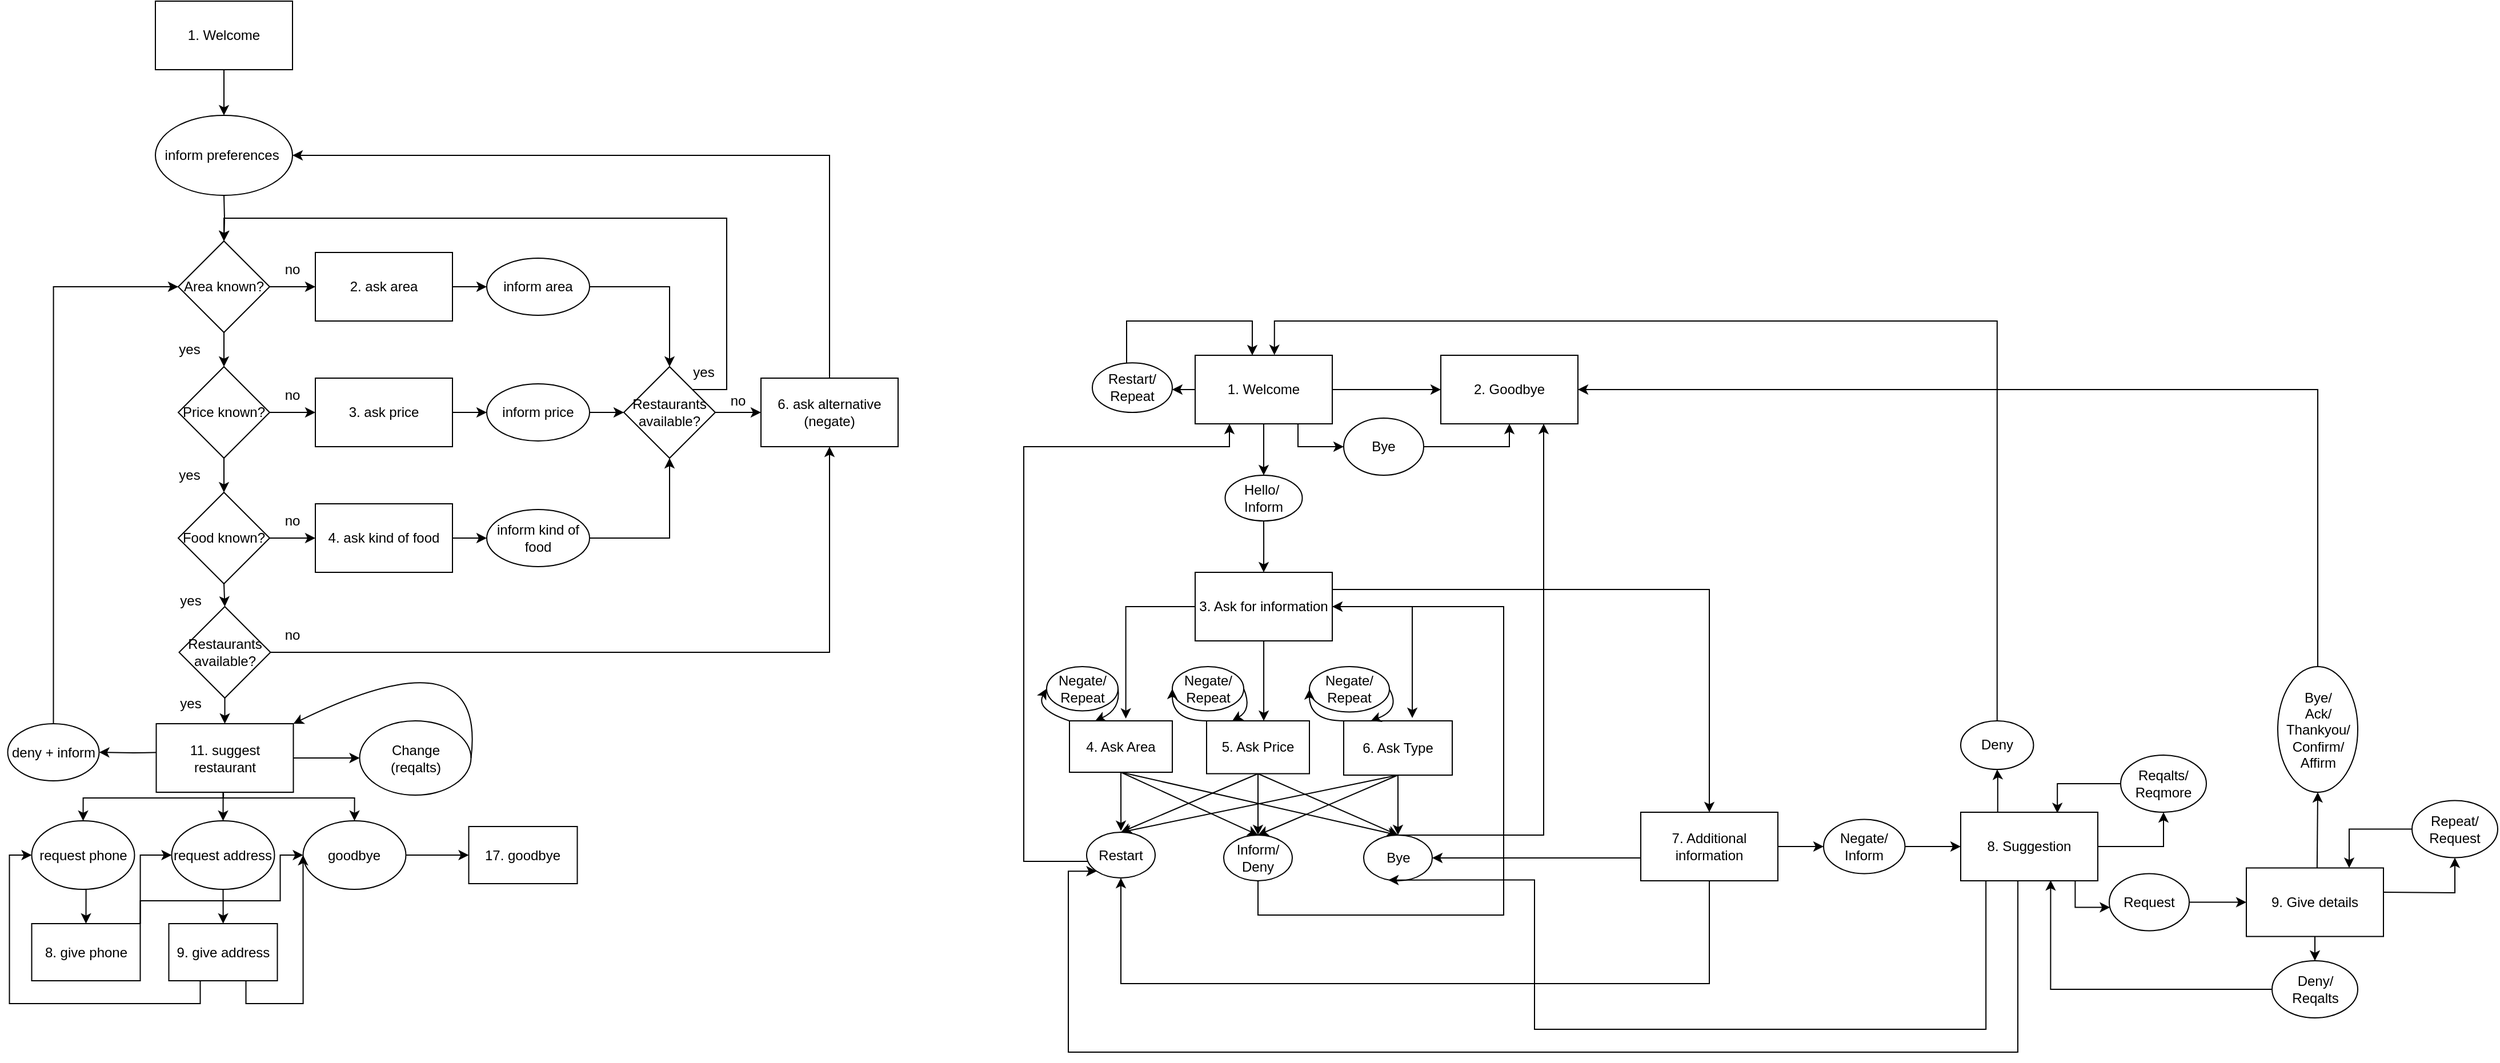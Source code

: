 <mxfile version="22.0.2" type="github">
  <diagram name="Seite-1" id="Z--VdE2tIObyakfptAN0">
    <mxGraphModel dx="1434" dy="790" grid="1" gridSize="10" guides="1" tooltips="1" connect="1" arrows="1" fold="1" page="1" pageScale="1" pageWidth="850" pageHeight="1100" math="0" shadow="0">
      <root>
        <mxCell id="0" />
        <mxCell id="1" parent="0" />
        <mxCell id="nFKd9XZwk59usLzo8zVO-6" style="edgeStyle=orthogonalEdgeStyle;rounded=0;orthogonalLoop=1;jettySize=auto;html=1;exitX=0.5;exitY=1;exitDx=0;exitDy=0;entryX=0.5;entryY=0;entryDx=0;entryDy=0;" parent="1" source="nFKd9XZwk59usLzo8zVO-4" target="nFKd9XZwk59usLzo8zVO-13" edge="1">
          <mxGeometry relative="1" as="geometry">
            <mxPoint x="210" y="180" as="targetPoint" />
          </mxGeometry>
        </mxCell>
        <mxCell id="nFKd9XZwk59usLzo8zVO-4" value="1. Welcome" style="rounded=0;whiteSpace=wrap;html=1;" parent="1" vertex="1">
          <mxGeometry x="150" y="70" width="120" height="60" as="geometry" />
        </mxCell>
        <mxCell id="nFKd9XZwk59usLzo8zVO-11" style="edgeStyle=orthogonalEdgeStyle;rounded=0;orthogonalLoop=1;jettySize=auto;html=1;exitX=0.5;exitY=1;exitDx=0;exitDy=0;entryX=0.5;entryY=0;entryDx=0;entryDy=0;" parent="1" target="nFKd9XZwk59usLzo8zVO-12" edge="1">
          <mxGeometry relative="1" as="geometry">
            <mxPoint x="210" y="240" as="sourcePoint" />
            <mxPoint x="210" y="280" as="targetPoint" />
          </mxGeometry>
        </mxCell>
        <mxCell id="nFKd9XZwk59usLzo8zVO-16" style="edgeStyle=orthogonalEdgeStyle;rounded=0;orthogonalLoop=1;jettySize=auto;html=1;exitX=0.5;exitY=1;exitDx=0;exitDy=0;entryX=0.5;entryY=0;entryDx=0;entryDy=0;" parent="1" source="nFKd9XZwk59usLzo8zVO-12" target="nFKd9XZwk59usLzo8zVO-15" edge="1">
          <mxGeometry relative="1" as="geometry" />
        </mxCell>
        <mxCell id="nFKd9XZwk59usLzo8zVO-18" style="edgeStyle=orthogonalEdgeStyle;rounded=0;orthogonalLoop=1;jettySize=auto;html=1;exitX=1;exitY=0.5;exitDx=0;exitDy=0;" parent="1" source="nFKd9XZwk59usLzo8zVO-12" target="nFKd9XZwk59usLzo8zVO-14" edge="1">
          <mxGeometry relative="1" as="geometry" />
        </mxCell>
        <mxCell id="nFKd9XZwk59usLzo8zVO-12" value="Area known?" style="rhombus;whiteSpace=wrap;html=1;" parent="1" vertex="1">
          <mxGeometry x="170" y="280" width="80" height="80" as="geometry" />
        </mxCell>
        <mxCell id="nFKd9XZwk59usLzo8zVO-13" value="inform preferences&amp;nbsp;" style="ellipse;whiteSpace=wrap;html=1;" parent="1" vertex="1">
          <mxGeometry x="150" y="170" width="120" height="70" as="geometry" />
        </mxCell>
        <mxCell id="nFKd9XZwk59usLzo8zVO-37" style="edgeStyle=orthogonalEdgeStyle;rounded=0;orthogonalLoop=1;jettySize=auto;html=1;exitX=1;exitY=0.5;exitDx=0;exitDy=0;entryX=0;entryY=0.5;entryDx=0;entryDy=0;" parent="1" source="nFKd9XZwk59usLzo8zVO-14" target="nFKd9XZwk59usLzo8zVO-30" edge="1">
          <mxGeometry relative="1" as="geometry" />
        </mxCell>
        <mxCell id="nFKd9XZwk59usLzo8zVO-14" value="2. ask area" style="rounded=0;whiteSpace=wrap;html=1;" parent="1" vertex="1">
          <mxGeometry x="290" y="290" width="120" height="60" as="geometry" />
        </mxCell>
        <mxCell id="nFKd9XZwk59usLzo8zVO-21" style="edgeStyle=orthogonalEdgeStyle;rounded=0;orthogonalLoop=1;jettySize=auto;html=1;exitX=0.5;exitY=1;exitDx=0;exitDy=0;entryX=0.5;entryY=0;entryDx=0;entryDy=0;" parent="1" source="nFKd9XZwk59usLzo8zVO-15" target="nFKd9XZwk59usLzo8zVO-20" edge="1">
          <mxGeometry relative="1" as="geometry" />
        </mxCell>
        <mxCell id="nFKd9XZwk59usLzo8zVO-27" style="edgeStyle=orthogonalEdgeStyle;rounded=0;orthogonalLoop=1;jettySize=auto;html=1;exitX=1;exitY=0.5;exitDx=0;exitDy=0;entryX=0;entryY=0.5;entryDx=0;entryDy=0;" parent="1" source="nFKd9XZwk59usLzo8zVO-15" target="nFKd9XZwk59usLzo8zVO-23" edge="1">
          <mxGeometry relative="1" as="geometry" />
        </mxCell>
        <mxCell id="nFKd9XZwk59usLzo8zVO-15" value="Price known?" style="rhombus;whiteSpace=wrap;html=1;" parent="1" vertex="1">
          <mxGeometry x="170" y="390" width="80" height="80" as="geometry" />
        </mxCell>
        <mxCell id="nFKd9XZwk59usLzo8zVO-17" value="yes" style="text;html=1;strokeColor=none;fillColor=none;align=center;verticalAlign=middle;whiteSpace=wrap;rounded=0;" parent="1" vertex="1">
          <mxGeometry x="150" y="360" width="60" height="30" as="geometry" />
        </mxCell>
        <mxCell id="nFKd9XZwk59usLzo8zVO-19" value="no" style="text;html=1;strokeColor=none;fillColor=none;align=center;verticalAlign=middle;whiteSpace=wrap;rounded=0;" parent="1" vertex="1">
          <mxGeometry x="240" y="290" width="60" height="30" as="geometry" />
        </mxCell>
        <mxCell id="nFKd9XZwk59usLzo8zVO-28" style="edgeStyle=orthogonalEdgeStyle;rounded=0;orthogonalLoop=1;jettySize=auto;html=1;exitX=1;exitY=0.5;exitDx=0;exitDy=0;entryX=0;entryY=0.5;entryDx=0;entryDy=0;" parent="1" source="nFKd9XZwk59usLzo8zVO-20" target="nFKd9XZwk59usLzo8zVO-25" edge="1">
          <mxGeometry relative="1" as="geometry" />
        </mxCell>
        <mxCell id="bP_TAvZEBF7LXmz3NIP_-32" style="edgeStyle=orthogonalEdgeStyle;rounded=0;orthogonalLoop=1;jettySize=auto;html=1;exitX=0.5;exitY=1;exitDx=0;exitDy=0;entryX=0.5;entryY=0;entryDx=0;entryDy=0;" parent="1" source="nFKd9XZwk59usLzo8zVO-20" target="bP_TAvZEBF7LXmz3NIP_-31" edge="1">
          <mxGeometry relative="1" as="geometry" />
        </mxCell>
        <mxCell id="nFKd9XZwk59usLzo8zVO-20" value="Food known?" style="rhombus;whiteSpace=wrap;html=1;" parent="1" vertex="1">
          <mxGeometry x="170" y="500" width="80" height="80" as="geometry" />
        </mxCell>
        <mxCell id="nFKd9XZwk59usLzo8zVO-22" value="yes" style="text;html=1;strokeColor=none;fillColor=none;align=center;verticalAlign=middle;whiteSpace=wrap;rounded=0;" parent="1" vertex="1">
          <mxGeometry x="150" y="470" width="60" height="30" as="geometry" />
        </mxCell>
        <mxCell id="nFKd9XZwk59usLzo8zVO-38" style="edgeStyle=orthogonalEdgeStyle;rounded=0;orthogonalLoop=1;jettySize=auto;html=1;exitX=1;exitY=0.5;exitDx=0;exitDy=0;entryX=0;entryY=0.5;entryDx=0;entryDy=0;" parent="1" source="nFKd9XZwk59usLzo8zVO-23" target="nFKd9XZwk59usLzo8zVO-35" edge="1">
          <mxGeometry relative="1" as="geometry" />
        </mxCell>
        <mxCell id="nFKd9XZwk59usLzo8zVO-23" value="3. ask price" style="rounded=0;whiteSpace=wrap;html=1;" parent="1" vertex="1">
          <mxGeometry x="290" y="400" width="120" height="60" as="geometry" />
        </mxCell>
        <mxCell id="nFKd9XZwk59usLzo8zVO-24" value="no" style="text;html=1;strokeColor=none;fillColor=none;align=center;verticalAlign=middle;whiteSpace=wrap;rounded=0;" parent="1" vertex="1">
          <mxGeometry x="240" y="400" width="60" height="30" as="geometry" />
        </mxCell>
        <mxCell id="nFKd9XZwk59usLzo8zVO-44" style="edgeStyle=orthogonalEdgeStyle;rounded=0;orthogonalLoop=1;jettySize=auto;html=1;exitX=1;exitY=0.5;exitDx=0;exitDy=0;entryX=0;entryY=0.5;entryDx=0;entryDy=0;" parent="1" source="nFKd9XZwk59usLzo8zVO-25" target="nFKd9XZwk59usLzo8zVO-41" edge="1">
          <mxGeometry relative="1" as="geometry" />
        </mxCell>
        <mxCell id="nFKd9XZwk59usLzo8zVO-25" value="4. ask kind of food" style="rounded=0;whiteSpace=wrap;html=1;" parent="1" vertex="1">
          <mxGeometry x="290" y="510" width="120" height="60" as="geometry" />
        </mxCell>
        <mxCell id="nFKd9XZwk59usLzo8zVO-26" value="no" style="text;html=1;strokeColor=none;fillColor=none;align=center;verticalAlign=middle;whiteSpace=wrap;rounded=0;" parent="1" vertex="1">
          <mxGeometry x="240" y="510" width="60" height="30" as="geometry" />
        </mxCell>
        <mxCell id="bP_TAvZEBF7LXmz3NIP_-22" style="edgeStyle=orthogonalEdgeStyle;rounded=0;orthogonalLoop=1;jettySize=auto;html=1;exitX=1;exitY=0.5;exitDx=0;exitDy=0;entryX=0.5;entryY=0;entryDx=0;entryDy=0;" parent="1" source="nFKd9XZwk59usLzo8zVO-30" target="nFKd9XZwk59usLzo8zVO-54" edge="1">
          <mxGeometry relative="1" as="geometry" />
        </mxCell>
        <mxCell id="nFKd9XZwk59usLzo8zVO-30" value="inform area" style="ellipse;whiteSpace=wrap;html=1;" parent="1" vertex="1">
          <mxGeometry x="440" y="295" width="90" height="50" as="geometry" />
        </mxCell>
        <mxCell id="bP_TAvZEBF7LXmz3NIP_-23" style="edgeStyle=orthogonalEdgeStyle;rounded=0;orthogonalLoop=1;jettySize=auto;html=1;exitX=1;exitY=0.5;exitDx=0;exitDy=0;entryX=0;entryY=0.5;entryDx=0;entryDy=0;" parent="1" source="nFKd9XZwk59usLzo8zVO-35" target="nFKd9XZwk59usLzo8zVO-54" edge="1">
          <mxGeometry relative="1" as="geometry" />
        </mxCell>
        <mxCell id="nFKd9XZwk59usLzo8zVO-35" value="inform price" style="ellipse;whiteSpace=wrap;html=1;" parent="1" vertex="1">
          <mxGeometry x="440" y="405" width="90" height="50" as="geometry" />
        </mxCell>
        <mxCell id="bP_TAvZEBF7LXmz3NIP_-24" style="edgeStyle=orthogonalEdgeStyle;rounded=0;orthogonalLoop=1;jettySize=auto;html=1;exitX=1;exitY=0.5;exitDx=0;exitDy=0;entryX=0.5;entryY=1;entryDx=0;entryDy=0;" parent="1" source="nFKd9XZwk59usLzo8zVO-41" target="nFKd9XZwk59usLzo8zVO-54" edge="1">
          <mxGeometry relative="1" as="geometry" />
        </mxCell>
        <mxCell id="nFKd9XZwk59usLzo8zVO-41" value="inform kind of food" style="ellipse;whiteSpace=wrap;html=1;" parent="1" vertex="1">
          <mxGeometry x="440" y="515" width="90" height="50" as="geometry" />
        </mxCell>
        <mxCell id="nFKd9XZwk59usLzo8zVO-48" style="edgeStyle=orthogonalEdgeStyle;rounded=0;orthogonalLoop=1;jettySize=auto;html=1;exitX=0;exitY=0.5;exitDx=0;exitDy=0;entryX=1;entryY=0.5;entryDx=0;entryDy=0;" parent="1" target="nFKd9XZwk59usLzo8zVO-47" edge="1">
          <mxGeometry relative="1" as="geometry">
            <mxPoint x="160.75" y="727.5" as="sourcePoint" />
          </mxGeometry>
        </mxCell>
        <mxCell id="nFKd9XZwk59usLzo8zVO-49" style="edgeStyle=orthogonalEdgeStyle;rounded=0;orthogonalLoop=1;jettySize=auto;html=1;exitX=0.5;exitY=0;exitDx=0;exitDy=0;entryX=0;entryY=0.5;entryDx=0;entryDy=0;" parent="1" source="nFKd9XZwk59usLzo8zVO-47" target="nFKd9XZwk59usLzo8zVO-12" edge="1">
          <mxGeometry relative="1" as="geometry" />
        </mxCell>
        <mxCell id="nFKd9XZwk59usLzo8zVO-47" value="deny + inform" style="ellipse;whiteSpace=wrap;html=1;" parent="1" vertex="1">
          <mxGeometry x="20.75" y="702.5" width="80" height="50" as="geometry" />
        </mxCell>
        <mxCell id="bP_TAvZEBF7LXmz3NIP_-30" style="edgeStyle=orthogonalEdgeStyle;rounded=0;orthogonalLoop=1;jettySize=auto;html=1;exitX=0.5;exitY=0;exitDx=0;exitDy=0;entryX=1;entryY=0.5;entryDx=0;entryDy=0;" parent="1" source="nFKd9XZwk59usLzo8zVO-53" target="nFKd9XZwk59usLzo8zVO-13" edge="1">
          <mxGeometry relative="1" as="geometry" />
        </mxCell>
        <mxCell id="nFKd9XZwk59usLzo8zVO-53" value="6. ask alternative (negate)" style="rounded=0;whiteSpace=wrap;html=1;" parent="1" vertex="1">
          <mxGeometry x="680" y="400" width="120" height="60" as="geometry" />
        </mxCell>
        <mxCell id="bP_TAvZEBF7LXmz3NIP_-25" style="edgeStyle=orthogonalEdgeStyle;rounded=0;orthogonalLoop=1;jettySize=auto;html=1;exitX=1;exitY=0.5;exitDx=0;exitDy=0;entryX=0;entryY=0.5;entryDx=0;entryDy=0;" parent="1" source="nFKd9XZwk59usLzo8zVO-54" target="nFKd9XZwk59usLzo8zVO-53" edge="1">
          <mxGeometry relative="1" as="geometry" />
        </mxCell>
        <mxCell id="bP_TAvZEBF7LXmz3NIP_-26" style="edgeStyle=orthogonalEdgeStyle;rounded=0;orthogonalLoop=1;jettySize=auto;html=1;exitX=1;exitY=0;exitDx=0;exitDy=0;entryX=0.5;entryY=0;entryDx=0;entryDy=0;" parent="1" source="nFKd9XZwk59usLzo8zVO-54" target="nFKd9XZwk59usLzo8zVO-12" edge="1">
          <mxGeometry relative="1" as="geometry">
            <Array as="points">
              <mxPoint x="650" y="410" />
              <mxPoint x="650" y="260" />
              <mxPoint x="210" y="260" />
            </Array>
          </mxGeometry>
        </mxCell>
        <mxCell id="nFKd9XZwk59usLzo8zVO-54" value="Restaurants available?" style="rhombus;whiteSpace=wrap;html=1;" parent="1" vertex="1">
          <mxGeometry x="560" y="390" width="80" height="80" as="geometry" />
        </mxCell>
        <mxCell id="nFKd9XZwk59usLzo8zVO-60" style="edgeStyle=orthogonalEdgeStyle;rounded=0;orthogonalLoop=1;jettySize=auto;html=1;exitX=1;exitY=0.5;exitDx=0;exitDy=0;entryX=0;entryY=0.5;entryDx=0;entryDy=0;" parent="1" source="nFKd9XZwk59usLzo8zVO-55" target="nFKd9XZwk59usLzo8zVO-59" edge="1">
          <mxGeometry relative="1" as="geometry" />
        </mxCell>
        <mxCell id="bP_TAvZEBF7LXmz3NIP_-2" style="edgeStyle=orthogonalEdgeStyle;rounded=0;orthogonalLoop=1;jettySize=auto;html=1;exitX=0.5;exitY=1;exitDx=0;exitDy=0;entryX=0.5;entryY=0;entryDx=0;entryDy=0;" parent="1" source="nFKd9XZwk59usLzo8zVO-55" target="nFKd9XZwk59usLzo8zVO-65" edge="1">
          <mxGeometry relative="1" as="geometry" />
        </mxCell>
        <mxCell id="bP_TAvZEBF7LXmz3NIP_-5" style="edgeStyle=orthogonalEdgeStyle;rounded=0;orthogonalLoop=1;jettySize=auto;html=1;exitX=0.488;exitY=0.993;exitDx=0;exitDy=0;entryX=0.5;entryY=0;entryDx=0;entryDy=0;exitPerimeter=0;" parent="1" source="nFKd9XZwk59usLzo8zVO-55" target="nFKd9XZwk59usLzo8zVO-64" edge="1">
          <mxGeometry relative="1" as="geometry">
            <Array as="points">
              <mxPoint x="209.75" y="767.5" />
              <mxPoint x="86.75" y="767.5" />
            </Array>
          </mxGeometry>
        </mxCell>
        <mxCell id="bP_TAvZEBF7LXmz3NIP_-6" style="edgeStyle=orthogonalEdgeStyle;rounded=0;orthogonalLoop=1;jettySize=auto;html=1;exitX=0.49;exitY=0.997;exitDx=0;exitDy=0;entryX=0.5;entryY=0;entryDx=0;entryDy=0;exitPerimeter=0;" parent="1" source="nFKd9XZwk59usLzo8zVO-55" target="nFKd9XZwk59usLzo8zVO-66" edge="1">
          <mxGeometry relative="1" as="geometry">
            <Array as="points">
              <mxPoint x="209.75" y="767.5" />
              <mxPoint x="323.75" y="767.5" />
            </Array>
          </mxGeometry>
        </mxCell>
        <mxCell id="nFKd9XZwk59usLzo8zVO-55" value="11. suggest restaurant" style="rounded=0;whiteSpace=wrap;html=1;" parent="1" vertex="1">
          <mxGeometry x="150.75" y="702.5" width="120" height="60" as="geometry" />
        </mxCell>
        <mxCell id="nFKd9XZwk59usLzo8zVO-58" value="yes" style="text;html=1;strokeColor=none;fillColor=none;align=center;verticalAlign=middle;whiteSpace=wrap;rounded=0;" parent="1" vertex="1">
          <mxGeometry x="150.75" y="580" width="60" height="30" as="geometry" />
        </mxCell>
        <mxCell id="nFKd9XZwk59usLzo8zVO-59" value="Change&lt;br style=&quot;border-color: var(--border-color);&quot;&gt;(reqalts)" style="ellipse;whiteSpace=wrap;html=1;" parent="1" vertex="1">
          <mxGeometry x="328.75" y="700" width="97.5" height="65" as="geometry" />
        </mxCell>
        <mxCell id="nFKd9XZwk59usLzo8zVO-63" value="" style="curved=1;endArrow=classic;html=1;rounded=0;exitX=1;exitY=0.5;exitDx=0;exitDy=0;entryX=1;entryY=0;entryDx=0;entryDy=0;" parent="1" source="nFKd9XZwk59usLzo8zVO-59" target="nFKd9XZwk59usLzo8zVO-55" edge="1">
          <mxGeometry width="50" height="50" relative="1" as="geometry">
            <mxPoint x="390" y="620" as="sourcePoint" />
            <mxPoint x="440" y="570" as="targetPoint" />
            <Array as="points">
              <mxPoint x="440" y="620" />
            </Array>
          </mxGeometry>
        </mxCell>
        <mxCell id="bP_TAvZEBF7LXmz3NIP_-7" style="edgeStyle=orthogonalEdgeStyle;rounded=0;orthogonalLoop=1;jettySize=auto;html=1;exitX=0.5;exitY=1;exitDx=0;exitDy=0;entryX=0.5;entryY=0;entryDx=0;entryDy=0;" parent="1" source="nFKd9XZwk59usLzo8zVO-64" target="nFKd9XZwk59usLzo8zVO-67" edge="1">
          <mxGeometry relative="1" as="geometry" />
        </mxCell>
        <mxCell id="nFKd9XZwk59usLzo8zVO-64" value="request phone" style="ellipse;whiteSpace=wrap;html=1;" parent="1" vertex="1">
          <mxGeometry x="41.75" y="787.5" width="90" height="60" as="geometry" />
        </mxCell>
        <mxCell id="bP_TAvZEBF7LXmz3NIP_-16" style="edgeStyle=orthogonalEdgeStyle;rounded=0;orthogonalLoop=1;jettySize=auto;html=1;exitX=0.5;exitY=1;exitDx=0;exitDy=0;" parent="1" source="nFKd9XZwk59usLzo8zVO-65" target="nFKd9XZwk59usLzo8zVO-68" edge="1">
          <mxGeometry relative="1" as="geometry" />
        </mxCell>
        <mxCell id="nFKd9XZwk59usLzo8zVO-65" value="request address" style="ellipse;whiteSpace=wrap;html=1;" parent="1" vertex="1">
          <mxGeometry x="164.25" y="787.5" width="90" height="60" as="geometry" />
        </mxCell>
        <mxCell id="bP_TAvZEBF7LXmz3NIP_-21" style="edgeStyle=orthogonalEdgeStyle;rounded=0;orthogonalLoop=1;jettySize=auto;html=1;exitX=1;exitY=0.5;exitDx=0;exitDy=0;entryX=0;entryY=0.5;entryDx=0;entryDy=0;" parent="1" source="nFKd9XZwk59usLzo8zVO-66" target="nFKd9XZwk59usLzo8zVO-70" edge="1">
          <mxGeometry relative="1" as="geometry" />
        </mxCell>
        <mxCell id="nFKd9XZwk59usLzo8zVO-66" value="goodbye" style="ellipse;whiteSpace=wrap;html=1;" parent="1" vertex="1">
          <mxGeometry x="279.25" y="787.5" width="90" height="60" as="geometry" />
        </mxCell>
        <mxCell id="bP_TAvZEBF7LXmz3NIP_-14" style="edgeStyle=orthogonalEdgeStyle;rounded=0;orthogonalLoop=1;jettySize=auto;html=1;exitX=1;exitY=0;exitDx=0;exitDy=0;entryX=0;entryY=0.5;entryDx=0;entryDy=0;" parent="1" source="nFKd9XZwk59usLzo8zVO-67" target="nFKd9XZwk59usLzo8zVO-65" edge="1">
          <mxGeometry relative="1" as="geometry" />
        </mxCell>
        <mxCell id="bP_TAvZEBF7LXmz3NIP_-15" style="edgeStyle=orthogonalEdgeStyle;rounded=0;orthogonalLoop=1;jettySize=auto;html=1;exitX=1;exitY=0;exitDx=0;exitDy=0;entryX=0;entryY=0.5;entryDx=0;entryDy=0;" parent="1" source="nFKd9XZwk59usLzo8zVO-67" target="nFKd9XZwk59usLzo8zVO-66" edge="1">
          <mxGeometry relative="1" as="geometry">
            <Array as="points">
              <mxPoint x="136.25" y="857.5" />
              <mxPoint x="259.25" y="857.5" />
              <mxPoint x="259.25" y="817.5" />
            </Array>
          </mxGeometry>
        </mxCell>
        <mxCell id="nFKd9XZwk59usLzo8zVO-67" value="8. give phone" style="rounded=0;whiteSpace=wrap;html=1;" parent="1" vertex="1">
          <mxGeometry x="41.75" y="877.5" width="95" height="50" as="geometry" />
        </mxCell>
        <mxCell id="bP_TAvZEBF7LXmz3NIP_-17" style="edgeStyle=orthogonalEdgeStyle;rounded=0;orthogonalLoop=1;jettySize=auto;html=1;exitX=0;exitY=0;exitDx=0;exitDy=0;" parent="1" source="nFKd9XZwk59usLzo8zVO-68" edge="1">
          <mxGeometry relative="1" as="geometry">
            <mxPoint x="161.56" y="877.5" as="targetPoint" />
          </mxGeometry>
        </mxCell>
        <mxCell id="bP_TAvZEBF7LXmz3NIP_-19" style="edgeStyle=orthogonalEdgeStyle;rounded=0;orthogonalLoop=1;jettySize=auto;html=1;exitX=0.5;exitY=1;exitDx=0;exitDy=0;entryX=0;entryY=0.5;entryDx=0;entryDy=0;" parent="1" source="nFKd9XZwk59usLzo8zVO-68" target="nFKd9XZwk59usLzo8zVO-64" edge="1">
          <mxGeometry relative="1" as="geometry">
            <Array as="points">
              <mxPoint x="189.25" y="927.5" />
              <mxPoint x="189.25" y="947.5" />
              <mxPoint x="22.25" y="947.5" />
              <mxPoint x="22.25" y="817.5" />
            </Array>
          </mxGeometry>
        </mxCell>
        <mxCell id="bP_TAvZEBF7LXmz3NIP_-20" style="edgeStyle=orthogonalEdgeStyle;rounded=0;orthogonalLoop=1;jettySize=auto;html=1;exitX=0.5;exitY=1;exitDx=0;exitDy=0;" parent="1" source="nFKd9XZwk59usLzo8zVO-68" edge="1">
          <mxGeometry relative="1" as="geometry">
            <mxPoint x="279.25" y="817.5" as="targetPoint" />
            <Array as="points">
              <mxPoint x="229.25" y="927.5" />
              <mxPoint x="229.25" y="947.5" />
              <mxPoint x="279.25" y="947.5" />
            </Array>
          </mxGeometry>
        </mxCell>
        <mxCell id="nFKd9XZwk59usLzo8zVO-68" value="9. give address" style="rounded=0;whiteSpace=wrap;html=1;" parent="1" vertex="1">
          <mxGeometry x="161.75" y="877.5" width="95" height="50" as="geometry" />
        </mxCell>
        <mxCell id="nFKd9XZwk59usLzo8zVO-70" value="17. goodbye" style="rounded=0;whiteSpace=wrap;html=1;" parent="1" vertex="1">
          <mxGeometry x="424.25" y="792.5" width="95" height="50" as="geometry" />
        </mxCell>
        <mxCell id="bP_TAvZEBF7LXmz3NIP_-28" value="no" style="text;html=1;strokeColor=none;fillColor=none;align=center;verticalAlign=middle;whiteSpace=wrap;rounded=0;" parent="1" vertex="1">
          <mxGeometry x="630" y="405" width="60" height="30" as="geometry" />
        </mxCell>
        <mxCell id="bP_TAvZEBF7LXmz3NIP_-29" value="yes" style="text;html=1;strokeColor=none;fillColor=none;align=center;verticalAlign=middle;whiteSpace=wrap;rounded=0;" parent="1" vertex="1">
          <mxGeometry x="600" y="380" width="60" height="30" as="geometry" />
        </mxCell>
        <mxCell id="bP_TAvZEBF7LXmz3NIP_-33" style="edgeStyle=orthogonalEdgeStyle;rounded=0;orthogonalLoop=1;jettySize=auto;html=1;exitX=0.5;exitY=1;exitDx=0;exitDy=0;entryX=0.5;entryY=0;entryDx=0;entryDy=0;" parent="1" source="bP_TAvZEBF7LXmz3NIP_-31" target="nFKd9XZwk59usLzo8zVO-55" edge="1">
          <mxGeometry relative="1" as="geometry" />
        </mxCell>
        <mxCell id="bP_TAvZEBF7LXmz3NIP_-35" style="edgeStyle=orthogonalEdgeStyle;rounded=0;orthogonalLoop=1;jettySize=auto;html=1;exitX=1;exitY=0.5;exitDx=0;exitDy=0;entryX=0.5;entryY=1;entryDx=0;entryDy=0;" parent="1" source="bP_TAvZEBF7LXmz3NIP_-31" target="nFKd9XZwk59usLzo8zVO-53" edge="1">
          <mxGeometry relative="1" as="geometry" />
        </mxCell>
        <mxCell id="bP_TAvZEBF7LXmz3NIP_-31" value="Restaurants available?" style="rhombus;whiteSpace=wrap;html=1;" parent="1" vertex="1">
          <mxGeometry x="170.75" y="600" width="80" height="80" as="geometry" />
        </mxCell>
        <mxCell id="bP_TAvZEBF7LXmz3NIP_-34" value="yes" style="text;html=1;strokeColor=none;fillColor=none;align=center;verticalAlign=middle;whiteSpace=wrap;rounded=0;" parent="1" vertex="1">
          <mxGeometry x="150.75" y="670" width="60" height="30" as="geometry" />
        </mxCell>
        <mxCell id="bP_TAvZEBF7LXmz3NIP_-36" value="no" style="text;html=1;strokeColor=none;fillColor=none;align=center;verticalAlign=middle;whiteSpace=wrap;rounded=0;" parent="1" vertex="1">
          <mxGeometry x="240" y="610" width="60" height="30" as="geometry" />
        </mxCell>
        <mxCell id="SjfyB3PK_ZTr_FAXUnH7-68" style="edgeStyle=orthogonalEdgeStyle;rounded=0;orthogonalLoop=1;jettySize=auto;html=1;entryX=0;entryY=0.5;entryDx=0;entryDy=0;" parent="1" source="SjfyB3PK_ZTr_FAXUnH7-66" target="SjfyB3PK_ZTr_FAXUnH7-67" edge="1">
          <mxGeometry relative="1" as="geometry" />
        </mxCell>
        <mxCell id="SjfyB3PK_ZTr_FAXUnH7-71" style="edgeStyle=orthogonalEdgeStyle;rounded=0;orthogonalLoop=1;jettySize=auto;html=1;entryX=0.5;entryY=0;entryDx=0;entryDy=0;" parent="1" source="SjfyB3PK_ZTr_FAXUnH7-66" target="SjfyB3PK_ZTr_FAXUnH7-70" edge="1">
          <mxGeometry relative="1" as="geometry" />
        </mxCell>
        <mxCell id="SjfyB3PK_ZTr_FAXUnH7-74" style="edgeStyle=orthogonalEdgeStyle;rounded=0;orthogonalLoop=1;jettySize=auto;html=1;entryX=0;entryY=0.5;entryDx=0;entryDy=0;exitX=0.25;exitY=0;exitDx=0;exitDy=0;" parent="1" source="SjfyB3PK_ZTr_FAXUnH7-66" target="SjfyB3PK_ZTr_FAXUnH7-73" edge="1">
          <mxGeometry relative="1" as="geometry">
            <Array as="points">
              <mxPoint x="1150" y="460" />
            </Array>
          </mxGeometry>
        </mxCell>
        <mxCell id="SjfyB3PK_ZTr_FAXUnH7-81" style="edgeStyle=orthogonalEdgeStyle;rounded=0;orthogonalLoop=1;jettySize=auto;html=1;" parent="1" source="SjfyB3PK_ZTr_FAXUnH7-66" target="SjfyB3PK_ZTr_FAXUnH7-80" edge="1">
          <mxGeometry relative="1" as="geometry">
            <Array as="points">
              <mxPoint x="1040" y="420" />
              <mxPoint x="1040" y="420" />
            </Array>
          </mxGeometry>
        </mxCell>
        <mxCell id="SjfyB3PK_ZTr_FAXUnH7-66" value="1. Welcome" style="rounded=0;whiteSpace=wrap;html=1;direction=west;" parent="1" vertex="1">
          <mxGeometry x="1060" y="380" width="120" height="60" as="geometry" />
        </mxCell>
        <mxCell id="SjfyB3PK_ZTr_FAXUnH7-67" value="2. Goodbye" style="rounded=0;whiteSpace=wrap;html=1;" parent="1" vertex="1">
          <mxGeometry x="1275" y="380" width="120" height="60" as="geometry" />
        </mxCell>
        <mxCell id="SjfyB3PK_ZTr_FAXUnH7-88" style="edgeStyle=orthogonalEdgeStyle;rounded=0;orthogonalLoop=1;jettySize=auto;html=1;entryX=0.548;entryY=-0.044;entryDx=0;entryDy=0;entryPerimeter=0;exitX=0;exitY=0.5;exitDx=0;exitDy=0;" parent="1" source="SjfyB3PK_ZTr_FAXUnH7-69" target="SjfyB3PK_ZTr_FAXUnH7-83" edge="1">
          <mxGeometry relative="1" as="geometry">
            <mxPoint x="1030" y="690" as="targetPoint" />
          </mxGeometry>
        </mxCell>
        <mxCell id="SjfyB3PK_ZTr_FAXUnH7-91" style="edgeStyle=orthogonalEdgeStyle;rounded=0;orthogonalLoop=1;jettySize=auto;html=1;exitX=1;exitY=0.5;exitDx=0;exitDy=0;entryX=0.632;entryY=-0.053;entryDx=0;entryDy=0;entryPerimeter=0;" parent="1" source="SjfyB3PK_ZTr_FAXUnH7-69" target="SjfyB3PK_ZTr_FAXUnH7-86" edge="1">
          <mxGeometry relative="1" as="geometry" />
        </mxCell>
        <mxCell id="SjfyB3PK_ZTr_FAXUnH7-134" style="edgeStyle=orthogonalEdgeStyle;rounded=0;orthogonalLoop=1;jettySize=auto;html=1;exitX=1;exitY=0.25;exitDx=0;exitDy=0;entryX=0.5;entryY=0;entryDx=0;entryDy=0;" parent="1" source="SjfyB3PK_ZTr_FAXUnH7-69" target="SjfyB3PK_ZTr_FAXUnH7-132" edge="1">
          <mxGeometry relative="1" as="geometry">
            <Array as="points">
              <mxPoint x="1510" y="585" />
            </Array>
          </mxGeometry>
        </mxCell>
        <mxCell id="SjfyB3PK_ZTr_FAXUnH7-69" value="3. Ask for information" style="rounded=0;whiteSpace=wrap;html=1;" parent="1" vertex="1">
          <mxGeometry x="1060" y="570" width="120" height="60" as="geometry" />
        </mxCell>
        <mxCell id="SjfyB3PK_ZTr_FAXUnH7-72" style="edgeStyle=orthogonalEdgeStyle;rounded=0;orthogonalLoop=1;jettySize=auto;html=1;entryX=0.5;entryY=0;entryDx=0;entryDy=0;" parent="1" source="SjfyB3PK_ZTr_FAXUnH7-70" target="SjfyB3PK_ZTr_FAXUnH7-69" edge="1">
          <mxGeometry relative="1" as="geometry" />
        </mxCell>
        <mxCell id="SjfyB3PK_ZTr_FAXUnH7-70" value="Hello/&amp;nbsp;&lt;br&gt;Inform" style="ellipse;whiteSpace=wrap;html=1;" parent="1" vertex="1">
          <mxGeometry x="1086.25" y="485" width="67.5" height="40" as="geometry" />
        </mxCell>
        <mxCell id="SjfyB3PK_ZTr_FAXUnH7-75" style="edgeStyle=orthogonalEdgeStyle;rounded=0;orthogonalLoop=1;jettySize=auto;html=1;entryX=0.5;entryY=1;entryDx=0;entryDy=0;" parent="1" source="SjfyB3PK_ZTr_FAXUnH7-73" target="SjfyB3PK_ZTr_FAXUnH7-67" edge="1">
          <mxGeometry relative="1" as="geometry" />
        </mxCell>
        <mxCell id="SjfyB3PK_ZTr_FAXUnH7-73" value="Bye" style="ellipse;whiteSpace=wrap;html=1;" parent="1" vertex="1">
          <mxGeometry x="1190" y="435" width="70" height="50" as="geometry" />
        </mxCell>
        <mxCell id="SjfyB3PK_ZTr_FAXUnH7-82" style="edgeStyle=orthogonalEdgeStyle;rounded=0;orthogonalLoop=1;jettySize=auto;html=1;" parent="1" source="SjfyB3PK_ZTr_FAXUnH7-80" edge="1">
          <mxGeometry relative="1" as="geometry">
            <mxPoint x="1110" y="380" as="targetPoint" />
            <Array as="points">
              <mxPoint x="1000" y="350" />
              <mxPoint x="1110" y="350" />
              <mxPoint x="1110" y="380" />
            </Array>
          </mxGeometry>
        </mxCell>
        <mxCell id="SjfyB3PK_ZTr_FAXUnH7-80" value="Restart/&lt;br&gt;Repeat" style="ellipse;whiteSpace=wrap;html=1;" parent="1" vertex="1">
          <mxGeometry x="970" y="386.66" width="70" height="43.34" as="geometry" />
        </mxCell>
        <mxCell id="SjfyB3PK_ZTr_FAXUnH7-126" style="rounded=0;orthogonalLoop=1;jettySize=auto;html=1;entryX=0.501;entryY=-0.03;entryDx=0;entryDy=0;entryPerimeter=0;exitX=0.5;exitY=1;exitDx=0;exitDy=0;" parent="1" source="SjfyB3PK_ZTr_FAXUnH7-83" target="SjfyB3PK_ZTr_FAXUnH7-98" edge="1">
          <mxGeometry relative="1" as="geometry" />
        </mxCell>
        <mxCell id="SjfyB3PK_ZTr_FAXUnH7-127" style="rounded=0;orthogonalLoop=1;jettySize=auto;html=1;entryX=0.5;entryY=0;entryDx=0;entryDy=0;exitX=0.5;exitY=1;exitDx=0;exitDy=0;" parent="1" source="SjfyB3PK_ZTr_FAXUnH7-83" target="SjfyB3PK_ZTr_FAXUnH7-99" edge="1">
          <mxGeometry relative="1" as="geometry" />
        </mxCell>
        <mxCell id="SjfyB3PK_ZTr_FAXUnH7-128" style="rounded=0;orthogonalLoop=1;jettySize=auto;html=1;entryX=0.5;entryY=0;entryDx=0;entryDy=0;exitX=0.5;exitY=1;exitDx=0;exitDy=0;" parent="1" source="SjfyB3PK_ZTr_FAXUnH7-83" target="SjfyB3PK_ZTr_FAXUnH7-100" edge="1">
          <mxGeometry relative="1" as="geometry" />
        </mxCell>
        <mxCell id="SjfyB3PK_ZTr_FAXUnH7-83" value="4. Ask Area" style="rounded=0;whiteSpace=wrap;html=1;" parent="1" vertex="1">
          <mxGeometry x="950" y="700" width="90" height="45" as="geometry" />
        </mxCell>
        <mxCell id="SjfyB3PK_ZTr_FAXUnH7-119" style="rounded=0;orthogonalLoop=1;jettySize=auto;html=1;entryX=0.5;entryY=0;entryDx=0;entryDy=0;exitX=0.5;exitY=1;exitDx=0;exitDy=0;" parent="1" source="SjfyB3PK_ZTr_FAXUnH7-85" target="SjfyB3PK_ZTr_FAXUnH7-99" edge="1">
          <mxGeometry relative="1" as="geometry" />
        </mxCell>
        <mxCell id="SjfyB3PK_ZTr_FAXUnH7-122" style="rounded=0;orthogonalLoop=1;jettySize=auto;html=1;exitX=0.5;exitY=1;exitDx=0;exitDy=0;entryX=0.5;entryY=0;entryDx=0;entryDy=0;" parent="1" source="SjfyB3PK_ZTr_FAXUnH7-85" target="SjfyB3PK_ZTr_FAXUnH7-98" edge="1">
          <mxGeometry relative="1" as="geometry" />
        </mxCell>
        <mxCell id="SjfyB3PK_ZTr_FAXUnH7-85" value="5. Ask Price" style="rounded=0;whiteSpace=wrap;html=1;" parent="1" vertex="1">
          <mxGeometry x="1070" y="700" width="90" height="46.25" as="geometry" />
        </mxCell>
        <mxCell id="SjfyB3PK_ZTr_FAXUnH7-123" style="rounded=0;orthogonalLoop=1;jettySize=auto;html=1;exitX=0.5;exitY=1;exitDx=0;exitDy=0;entryX=0.5;entryY=0;entryDx=0;entryDy=0;" parent="1" source="SjfyB3PK_ZTr_FAXUnH7-86" target="SjfyB3PK_ZTr_FAXUnH7-100" edge="1">
          <mxGeometry relative="1" as="geometry" />
        </mxCell>
        <mxCell id="SjfyB3PK_ZTr_FAXUnH7-124" style="rounded=0;orthogonalLoop=1;jettySize=auto;html=1;exitX=0.5;exitY=1;exitDx=0;exitDy=0;entryX=0.5;entryY=0;entryDx=0;entryDy=0;" parent="1" source="SjfyB3PK_ZTr_FAXUnH7-86" target="SjfyB3PK_ZTr_FAXUnH7-99" edge="1">
          <mxGeometry relative="1" as="geometry">
            <mxPoint x="1240" y="750" as="sourcePoint" />
            <mxPoint x="1367.5" y="812.5" as="targetPoint" />
          </mxGeometry>
        </mxCell>
        <mxCell id="SjfyB3PK_ZTr_FAXUnH7-125" style="rounded=0;orthogonalLoop=1;jettySize=auto;html=1;entryX=0.5;entryY=0;entryDx=0;entryDy=0;exitX=0.5;exitY=1;exitDx=0;exitDy=0;" parent="1" source="SjfyB3PK_ZTr_FAXUnH7-86" target="SjfyB3PK_ZTr_FAXUnH7-98" edge="1">
          <mxGeometry relative="1" as="geometry" />
        </mxCell>
        <mxCell id="SjfyB3PK_ZTr_FAXUnH7-86" value="6. Ask Type" style="rounded=0;whiteSpace=wrap;html=1;" parent="1" vertex="1">
          <mxGeometry x="1190" y="700" width="95" height="47.5" as="geometry" />
        </mxCell>
        <mxCell id="SjfyB3PK_ZTr_FAXUnH7-129" style="edgeStyle=orthogonalEdgeStyle;rounded=0;orthogonalLoop=1;jettySize=auto;html=1;entryX=0.75;entryY=0;entryDx=0;entryDy=0;" parent="1" source="SjfyB3PK_ZTr_FAXUnH7-98" target="SjfyB3PK_ZTr_FAXUnH7-66" edge="1">
          <mxGeometry relative="1" as="geometry">
            <Array as="points">
              <mxPoint x="910" y="823" />
              <mxPoint x="910" y="460" />
              <mxPoint x="1090" y="460" />
            </Array>
          </mxGeometry>
        </mxCell>
        <mxCell id="SjfyB3PK_ZTr_FAXUnH7-98" value="Restart" style="ellipse;whiteSpace=wrap;html=1;" parent="1" vertex="1">
          <mxGeometry x="965" y="797.5" width="60" height="40" as="geometry" />
        </mxCell>
        <mxCell id="SjfyB3PK_ZTr_FAXUnH7-131" style="edgeStyle=orthogonalEdgeStyle;rounded=0;orthogonalLoop=1;jettySize=auto;html=1;entryX=0.75;entryY=1;entryDx=0;entryDy=0;exitX=0.5;exitY=0;exitDx=0;exitDy=0;" parent="1" source="SjfyB3PK_ZTr_FAXUnH7-99" target="SjfyB3PK_ZTr_FAXUnH7-67" edge="1">
          <mxGeometry relative="1" as="geometry">
            <Array as="points">
              <mxPoint x="1365" y="590" />
              <mxPoint x="1365" y="590" />
            </Array>
          </mxGeometry>
        </mxCell>
        <mxCell id="SjfyB3PK_ZTr_FAXUnH7-99" value="Bye" style="ellipse;whiteSpace=wrap;html=1;" parent="1" vertex="1">
          <mxGeometry x="1207.5" y="800" width="60" height="40" as="geometry" />
        </mxCell>
        <mxCell id="SjfyB3PK_ZTr_FAXUnH7-130" style="edgeStyle=orthogonalEdgeStyle;rounded=0;orthogonalLoop=1;jettySize=auto;html=1;entryX=1;entryY=0.5;entryDx=0;entryDy=0;exitX=0.5;exitY=1;exitDx=0;exitDy=0;" parent="1" source="SjfyB3PK_ZTr_FAXUnH7-100" target="SjfyB3PK_ZTr_FAXUnH7-69" edge="1">
          <mxGeometry relative="1" as="geometry">
            <Array as="points">
              <mxPoint x="1115" y="870" />
              <mxPoint x="1330" y="870" />
              <mxPoint x="1330" y="600" />
            </Array>
          </mxGeometry>
        </mxCell>
        <mxCell id="SjfyB3PK_ZTr_FAXUnH7-100" value="Inform/&lt;br&gt;Deny" style="ellipse;whiteSpace=wrap;html=1;" parent="1" vertex="1">
          <mxGeometry x="1085" y="800" width="60" height="40" as="geometry" />
        </mxCell>
        <mxCell id="SjfyB3PK_ZTr_FAXUnH7-101" value="Negate/&lt;br&gt;Repeat" style="ellipse;whiteSpace=wrap;html=1;" parent="1" vertex="1">
          <mxGeometry x="930" y="652.5" width="62.5" height="38.75" as="geometry" />
        </mxCell>
        <mxCell id="SjfyB3PK_ZTr_FAXUnH7-105" value="" style="curved=1;endArrow=classic;html=1;rounded=0;entryX=0.25;entryY=0;entryDx=0;entryDy=0;exitX=1;exitY=0.5;exitDx=0;exitDy=0;" parent="1" source="SjfyB3PK_ZTr_FAXUnH7-101" target="SjfyB3PK_ZTr_FAXUnH7-83" edge="1">
          <mxGeometry width="50" height="50" relative="1" as="geometry">
            <mxPoint x="1110" y="770" as="sourcePoint" />
            <mxPoint x="1160" y="720" as="targetPoint" />
            <Array as="points">
              <mxPoint x="995" y="690" />
            </Array>
          </mxGeometry>
        </mxCell>
        <mxCell id="SjfyB3PK_ZTr_FAXUnH7-107" value="" style="curved=1;endArrow=classic;html=1;rounded=0;entryX=0.25;entryY=0;entryDx=0;entryDy=0;exitX=1;exitY=0.5;exitDx=0;exitDy=0;" parent="1" source="EOZfHEZWJVpopu-rfC8s-10" target="SjfyB3PK_ZTr_FAXUnH7-86" edge="1">
          <mxGeometry width="50" height="50" relative="1" as="geometry">
            <mxPoint x="1297.5" y="771" as="sourcePoint" />
            <mxPoint x="1303.5" y="745" as="targetPoint" />
            <Array as="points">
              <mxPoint x="1240" y="690" />
            </Array>
          </mxGeometry>
        </mxCell>
        <mxCell id="SjfyB3PK_ZTr_FAXUnH7-120" style="rounded=0;orthogonalLoop=1;jettySize=auto;html=1;entryX=0.5;entryY=0;entryDx=0;entryDy=0;exitX=0.5;exitY=1;exitDx=0;exitDy=0;" parent="1" target="SjfyB3PK_ZTr_FAXUnH7-100" edge="1" source="SjfyB3PK_ZTr_FAXUnH7-85">
          <mxGeometry relative="1" as="geometry">
            <mxPoint x="1120" y="750" as="sourcePoint" />
            <mxPoint x="1297.5" y="850.25" as="targetPoint" />
          </mxGeometry>
        </mxCell>
        <mxCell id="SjfyB3PK_ZTr_FAXUnH7-141" style="edgeStyle=orthogonalEdgeStyle;rounded=0;orthogonalLoop=1;jettySize=auto;html=1;" parent="1" source="SjfyB3PK_ZTr_FAXUnH7-132" target="SjfyB3PK_ZTr_FAXUnH7-99" edge="1">
          <mxGeometry relative="1" as="geometry">
            <Array as="points">
              <mxPoint x="1430" y="820" />
              <mxPoint x="1430" y="820" />
            </Array>
          </mxGeometry>
        </mxCell>
        <mxCell id="SjfyB3PK_ZTr_FAXUnH7-142" style="edgeStyle=orthogonalEdgeStyle;rounded=0;orthogonalLoop=1;jettySize=auto;html=1;entryX=0.5;entryY=1;entryDx=0;entryDy=0;" parent="1" source="SjfyB3PK_ZTr_FAXUnH7-132" target="SjfyB3PK_ZTr_FAXUnH7-98" edge="1">
          <mxGeometry relative="1" as="geometry">
            <Array as="points">
              <mxPoint x="1510" y="930" />
              <mxPoint x="995" y="930" />
            </Array>
          </mxGeometry>
        </mxCell>
        <mxCell id="SjfyB3PK_ZTr_FAXUnH7-145" style="edgeStyle=orthogonalEdgeStyle;rounded=0;orthogonalLoop=1;jettySize=auto;html=1;entryX=0;entryY=0.5;entryDx=0;entryDy=0;" parent="1" source="SjfyB3PK_ZTr_FAXUnH7-132" target="SjfyB3PK_ZTr_FAXUnH7-144" edge="1">
          <mxGeometry relative="1" as="geometry" />
        </mxCell>
        <mxCell id="SjfyB3PK_ZTr_FAXUnH7-132" value="7. Additional information" style="rounded=0;whiteSpace=wrap;html=1;" parent="1" vertex="1">
          <mxGeometry x="1450" y="780" width="120" height="60" as="geometry" />
        </mxCell>
        <mxCell id="SjfyB3PK_ZTr_FAXUnH7-150" style="edgeStyle=orthogonalEdgeStyle;rounded=0;orthogonalLoop=1;jettySize=auto;html=1;entryX=0;entryY=0.5;entryDx=0;entryDy=0;" parent="1" source="SjfyB3PK_ZTr_FAXUnH7-144" target="SjfyB3PK_ZTr_FAXUnH7-149" edge="1">
          <mxGeometry relative="1" as="geometry" />
        </mxCell>
        <mxCell id="SjfyB3PK_ZTr_FAXUnH7-144" value="Negate/&lt;br&gt;Inform" style="ellipse;whiteSpace=wrap;html=1;" parent="1" vertex="1">
          <mxGeometry x="1610" y="786.25" width="71.25" height="47.5" as="geometry" />
        </mxCell>
        <mxCell id="SjfyB3PK_ZTr_FAXUnH7-152" style="edgeStyle=orthogonalEdgeStyle;rounded=0;orthogonalLoop=1;jettySize=auto;html=1;entryX=0.36;entryY=0.983;entryDx=0;entryDy=0;entryPerimeter=0;exitX=0.184;exitY=0.999;exitDx=0;exitDy=0;exitPerimeter=0;" parent="1" source="SjfyB3PK_ZTr_FAXUnH7-149" target="SjfyB3PK_ZTr_FAXUnH7-99" edge="1">
          <mxGeometry relative="1" as="geometry">
            <Array as="points">
              <mxPoint x="1752" y="970" />
              <mxPoint x="1357" y="970" />
            </Array>
            <mxPoint x="1357" y="854" as="targetPoint" />
          </mxGeometry>
        </mxCell>
        <mxCell id="SjfyB3PK_ZTr_FAXUnH7-154" style="edgeStyle=orthogonalEdgeStyle;rounded=0;orthogonalLoop=1;jettySize=auto;html=1;exitX=0.417;exitY=1;exitDx=0;exitDy=0;entryX=0;entryY=1;entryDx=0;entryDy=0;exitPerimeter=0;" parent="1" source="SjfyB3PK_ZTr_FAXUnH7-149" target="SjfyB3PK_ZTr_FAXUnH7-98" edge="1">
          <mxGeometry relative="1" as="geometry">
            <Array as="points">
              <mxPoint x="1780" y="990" />
              <mxPoint x="949" y="990" />
            </Array>
          </mxGeometry>
        </mxCell>
        <mxCell id="SjfyB3PK_ZTr_FAXUnH7-157" style="edgeStyle=orthogonalEdgeStyle;rounded=0;orthogonalLoop=1;jettySize=auto;html=1;entryX=0.5;entryY=1;entryDx=0;entryDy=0;exitX=0.27;exitY=-0.004;exitDx=0;exitDy=0;exitPerimeter=0;" parent="1" source="SjfyB3PK_ZTr_FAXUnH7-149" target="SjfyB3PK_ZTr_FAXUnH7-156" edge="1">
          <mxGeometry relative="1" as="geometry">
            <Array as="points">
              <mxPoint x="1762" y="750" />
              <mxPoint x="1762" y="750" />
            </Array>
          </mxGeometry>
        </mxCell>
        <mxCell id="SjfyB3PK_ZTr_FAXUnH7-160" style="edgeStyle=orthogonalEdgeStyle;rounded=0;orthogonalLoop=1;jettySize=auto;html=1;entryX=0.5;entryY=1;entryDx=0;entryDy=0;" parent="1" source="SjfyB3PK_ZTr_FAXUnH7-149" target="SjfyB3PK_ZTr_FAXUnH7-159" edge="1">
          <mxGeometry relative="1" as="geometry" />
        </mxCell>
        <mxCell id="SjfyB3PK_ZTr_FAXUnH7-164" style="edgeStyle=orthogonalEdgeStyle;rounded=0;orthogonalLoop=1;jettySize=auto;html=1;exitX=0.835;exitY=1.005;exitDx=0;exitDy=0;entryX=0.01;entryY=0.591;entryDx=0;entryDy=0;entryPerimeter=0;exitPerimeter=0;" parent="1" source="SjfyB3PK_ZTr_FAXUnH7-149" target="SjfyB3PK_ZTr_FAXUnH7-162" edge="1">
          <mxGeometry relative="1" as="geometry">
            <Array as="points">
              <mxPoint x="1830" y="863" />
            </Array>
          </mxGeometry>
        </mxCell>
        <mxCell id="SjfyB3PK_ZTr_FAXUnH7-149" value="8. Suggestion" style="rounded=0;whiteSpace=wrap;html=1;" parent="1" vertex="1">
          <mxGeometry x="1730" y="780" width="120" height="60" as="geometry" />
        </mxCell>
        <mxCell id="SjfyB3PK_ZTr_FAXUnH7-158" style="edgeStyle=orthogonalEdgeStyle;rounded=0;orthogonalLoop=1;jettySize=auto;html=1;entryX=0.422;entryY=1.004;entryDx=0;entryDy=0;entryPerimeter=0;exitX=0.5;exitY=0;exitDx=0;exitDy=0;" parent="1" source="SjfyB3PK_ZTr_FAXUnH7-156" target="SjfyB3PK_ZTr_FAXUnH7-66" edge="1">
          <mxGeometry relative="1" as="geometry">
            <Array as="points">
              <mxPoint x="1762" y="350" />
              <mxPoint x="1129" y="350" />
            </Array>
          </mxGeometry>
        </mxCell>
        <mxCell id="SjfyB3PK_ZTr_FAXUnH7-156" value="Deny" style="ellipse;whiteSpace=wrap;html=1;" parent="1" vertex="1">
          <mxGeometry x="1730" y="700" width="63.75" height="42.5" as="geometry" />
        </mxCell>
        <mxCell id="SjfyB3PK_ZTr_FAXUnH7-161" style="edgeStyle=orthogonalEdgeStyle;rounded=0;orthogonalLoop=1;jettySize=auto;html=1;entryX=0.705;entryY=0.013;entryDx=0;entryDy=0;entryPerimeter=0;" parent="1" source="SjfyB3PK_ZTr_FAXUnH7-159" target="SjfyB3PK_ZTr_FAXUnH7-149" edge="1">
          <mxGeometry relative="1" as="geometry" />
        </mxCell>
        <mxCell id="SjfyB3PK_ZTr_FAXUnH7-159" value="Reqalts/&lt;br&gt;Reqmore" style="ellipse;whiteSpace=wrap;html=1;" parent="1" vertex="1">
          <mxGeometry x="1870" y="730" width="75" height="50" as="geometry" />
        </mxCell>
        <mxCell id="SjfyB3PK_ZTr_FAXUnH7-166" style="edgeStyle=orthogonalEdgeStyle;rounded=0;orthogonalLoop=1;jettySize=auto;html=1;entryX=0;entryY=0.5;entryDx=0;entryDy=0;" parent="1" source="SjfyB3PK_ZTr_FAXUnH7-162" target="SjfyB3PK_ZTr_FAXUnH7-163" edge="1">
          <mxGeometry relative="1" as="geometry" />
        </mxCell>
        <mxCell id="SjfyB3PK_ZTr_FAXUnH7-162" value="Request" style="ellipse;whiteSpace=wrap;html=1;" parent="1" vertex="1">
          <mxGeometry x="1860" y="833.75" width="70" height="50" as="geometry" />
        </mxCell>
        <mxCell id="SjfyB3PK_ZTr_FAXUnH7-172" style="edgeStyle=orthogonalEdgeStyle;rounded=0;orthogonalLoop=1;jettySize=auto;html=1;entryX=0.5;entryY=1;entryDx=0;entryDy=0;exitX=0.516;exitY=-0.002;exitDx=0;exitDy=0;exitPerimeter=0;" parent="1" source="SjfyB3PK_ZTr_FAXUnH7-163" target="SjfyB3PK_ZTr_FAXUnH7-167" edge="1">
          <mxGeometry relative="1" as="geometry">
            <Array as="points">
              <mxPoint x="2043" y="829" />
            </Array>
          </mxGeometry>
        </mxCell>
        <mxCell id="SjfyB3PK_ZTr_FAXUnH7-178" style="edgeStyle=orthogonalEdgeStyle;rounded=0;orthogonalLoop=1;jettySize=auto;html=1;entryX=0.5;entryY=0;entryDx=0;entryDy=0;" parent="1" source="SjfyB3PK_ZTr_FAXUnH7-163" target="SjfyB3PK_ZTr_FAXUnH7-177" edge="1">
          <mxGeometry relative="1" as="geometry" />
        </mxCell>
        <mxCell id="SjfyB3PK_ZTr_FAXUnH7-163" value="9. Give details" style="rounded=0;whiteSpace=wrap;html=1;" parent="1" vertex="1">
          <mxGeometry x="1980" y="828.75" width="120" height="60" as="geometry" />
        </mxCell>
        <mxCell id="SjfyB3PK_ZTr_FAXUnH7-173" style="edgeStyle=orthogonalEdgeStyle;rounded=0;orthogonalLoop=1;jettySize=auto;html=1;entryX=1;entryY=0.5;entryDx=0;entryDy=0;exitX=0.5;exitY=0;exitDx=0;exitDy=0;" parent="1" source="SjfyB3PK_ZTr_FAXUnH7-167" target="SjfyB3PK_ZTr_FAXUnH7-67" edge="1">
          <mxGeometry relative="1" as="geometry">
            <Array as="points">
              <mxPoint x="2043" y="410" />
            </Array>
            <mxPoint x="1990" y="707.5" as="sourcePoint" />
            <mxPoint x="1395" y="400" as="targetPoint" />
          </mxGeometry>
        </mxCell>
        <mxCell id="SjfyB3PK_ZTr_FAXUnH7-167" value="Bye/&lt;br&gt;Ack/&lt;br&gt;Thankyou/&lt;br&gt;Confirm/&lt;br&gt;Affirm" style="ellipse;whiteSpace=wrap;html=1;" parent="1" vertex="1">
          <mxGeometry x="2007.5" y="652.5" width="70" height="110" as="geometry" />
        </mxCell>
        <mxCell id="SjfyB3PK_ZTr_FAXUnH7-174" style="edgeStyle=orthogonalEdgeStyle;rounded=0;orthogonalLoop=1;jettySize=auto;html=1;entryX=0.5;entryY=1;entryDx=0;entryDy=0;" parent="1" target="SjfyB3PK_ZTr_FAXUnH7-176" edge="1">
          <mxGeometry relative="1" as="geometry">
            <mxPoint x="2100" y="850" as="sourcePoint" />
          </mxGeometry>
        </mxCell>
        <mxCell id="SjfyB3PK_ZTr_FAXUnH7-175" style="edgeStyle=orthogonalEdgeStyle;rounded=0;orthogonalLoop=1;jettySize=auto;html=1;entryX=0.75;entryY=0;entryDx=0;entryDy=0;" parent="1" source="SjfyB3PK_ZTr_FAXUnH7-176" target="SjfyB3PK_ZTr_FAXUnH7-163" edge="1">
          <mxGeometry relative="1" as="geometry">
            <mxPoint x="2070" y="820.76" as="targetPoint" />
          </mxGeometry>
        </mxCell>
        <mxCell id="SjfyB3PK_ZTr_FAXUnH7-176" value="Repeat/&lt;br&gt;Request" style="ellipse;whiteSpace=wrap;html=1;" parent="1" vertex="1">
          <mxGeometry x="2125" y="769.76" width="75" height="50" as="geometry" />
        </mxCell>
        <mxCell id="SjfyB3PK_ZTr_FAXUnH7-179" style="edgeStyle=orthogonalEdgeStyle;rounded=0;orthogonalLoop=1;jettySize=auto;html=1;entryX=0.656;entryY=0.992;entryDx=0;entryDy=0;entryPerimeter=0;" parent="1" source="SjfyB3PK_ZTr_FAXUnH7-177" target="SjfyB3PK_ZTr_FAXUnH7-149" edge="1">
          <mxGeometry relative="1" as="geometry">
            <mxPoint x="1803" y="840" as="targetPoint" />
          </mxGeometry>
        </mxCell>
        <mxCell id="SjfyB3PK_ZTr_FAXUnH7-177" value="Deny/&lt;br&gt;Reqalts" style="ellipse;whiteSpace=wrap;html=1;" parent="1" vertex="1">
          <mxGeometry x="2002.5" y="910" width="75" height="50" as="geometry" />
        </mxCell>
        <mxCell id="EOZfHEZWJVpopu-rfC8s-2" value="" style="curved=1;endArrow=classic;html=1;rounded=0;exitX=1;exitY=0.5;exitDx=0;exitDy=0;entryX=0.25;entryY=0;entryDx=0;entryDy=0;" parent="1" source="EOZfHEZWJVpopu-rfC8s-4" target="SjfyB3PK_ZTr_FAXUnH7-85" edge="1">
          <mxGeometry width="50" height="50" relative="1" as="geometry">
            <mxPoint x="1190" y="780" as="sourcePoint" />
            <mxPoint x="1160" y="723" as="targetPoint" />
            <Array as="points">
              <mxPoint x="1110" y="690" />
            </Array>
          </mxGeometry>
        </mxCell>
        <mxCell id="EOZfHEZWJVpopu-rfC8s-4" value="Negate/&lt;br&gt;Repeat" style="ellipse;whiteSpace=wrap;html=1;" parent="1" vertex="1">
          <mxGeometry x="1040" y="652.5" width="62.5" height="38.75" as="geometry" />
        </mxCell>
        <mxCell id="EOZfHEZWJVpopu-rfC8s-7" style="edgeStyle=orthogonalEdgeStyle;rounded=0;orthogonalLoop=1;jettySize=auto;html=1;entryX=0.556;entryY=0;entryDx=0;entryDy=0;entryPerimeter=0;" parent="1" source="SjfyB3PK_ZTr_FAXUnH7-69" target="SjfyB3PK_ZTr_FAXUnH7-85" edge="1">
          <mxGeometry relative="1" as="geometry" />
        </mxCell>
        <mxCell id="EOZfHEZWJVpopu-rfC8s-9" value="" style="curved=1;endArrow=classic;html=1;rounded=0;entryX=0;entryY=0.5;entryDx=0;entryDy=0;exitX=0;exitY=0;exitDx=0;exitDy=0;" parent="1" source="SjfyB3PK_ZTr_FAXUnH7-85" target="EOZfHEZWJVpopu-rfC8s-4" edge="1">
          <mxGeometry width="50" height="50" relative="1" as="geometry">
            <mxPoint x="1127.5" y="796.5" as="sourcePoint" />
            <mxPoint x="1107.5" y="743.5" as="targetPoint" />
            <Array as="points">
              <mxPoint x="1040" y="700" />
            </Array>
          </mxGeometry>
        </mxCell>
        <mxCell id="EOZfHEZWJVpopu-rfC8s-10" value="Negate/&lt;br&gt;Repeat" style="ellipse;whiteSpace=wrap;html=1;" parent="1" vertex="1">
          <mxGeometry x="1160" y="652.5" width="70" height="39.75" as="geometry" />
        </mxCell>
        <mxCell id="EOZfHEZWJVpopu-rfC8s-17" value="" style="curved=1;endArrow=classic;html=1;rounded=0;entryX=0;entryY=0.5;entryDx=0;entryDy=0;exitX=0;exitY=0;exitDx=0;exitDy=0;" parent="1" source="SjfyB3PK_ZTr_FAXUnH7-83" target="SjfyB3PK_ZTr_FAXUnH7-101" edge="1">
          <mxGeometry width="50" height="50" relative="1" as="geometry">
            <mxPoint x="987.5" y="745" as="sourcePoint" />
            <mxPoint x="983.5" y="763" as="targetPoint" />
            <Array as="points">
              <mxPoint x="920" y="690" />
            </Array>
          </mxGeometry>
        </mxCell>
        <mxCell id="EOZfHEZWJVpopu-rfC8s-18" value="" style="curved=1;endArrow=classic;html=1;rounded=0;entryX=0;entryY=0.5;entryDx=0;entryDy=0;exitX=0;exitY=0;exitDx=0;exitDy=0;" parent="1" source="SjfyB3PK_ZTr_FAXUnH7-86" target="EOZfHEZWJVpopu-rfC8s-10" edge="1">
          <mxGeometry width="50" height="50" relative="1" as="geometry">
            <mxPoint x="1250" y="747.5" as="sourcePoint" />
            <mxPoint x="1246" y="765.5" as="targetPoint" />
            <Array as="points">
              <mxPoint x="1160" y="700" />
            </Array>
          </mxGeometry>
        </mxCell>
      </root>
    </mxGraphModel>
  </diagram>
</mxfile>
